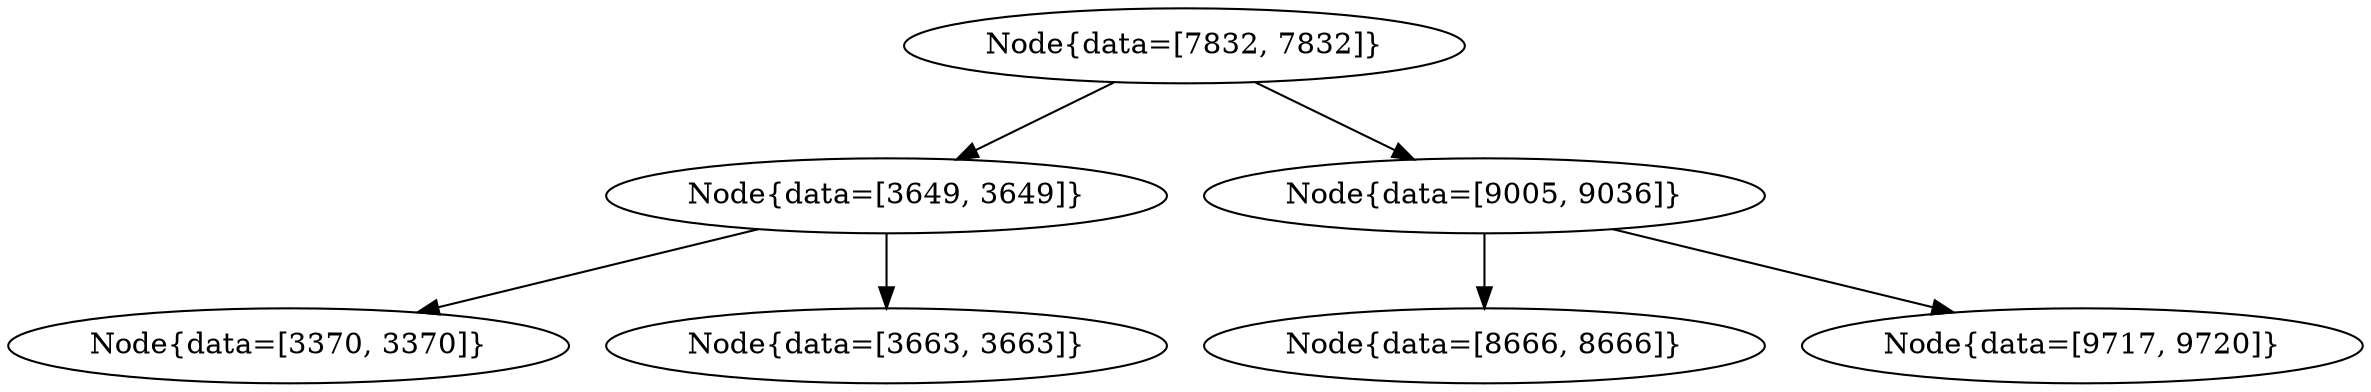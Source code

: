 digraph G{
188275837 [label="Node{data=[7832, 7832]}"]
188275837 -> 1953280605
1953280605 [label="Node{data=[3649, 3649]}"]
1953280605 -> 1267828702
1267828702 [label="Node{data=[3370, 3370]}"]
1953280605 -> 2080803963
2080803963 [label="Node{data=[3663, 3663]}"]
188275837 -> 831548594
831548594 [label="Node{data=[9005, 9036]}"]
831548594 -> 545246855
545246855 [label="Node{data=[8666, 8666]}"]
831548594 -> 1729565217
1729565217 [label="Node{data=[9717, 9720]}"]
}